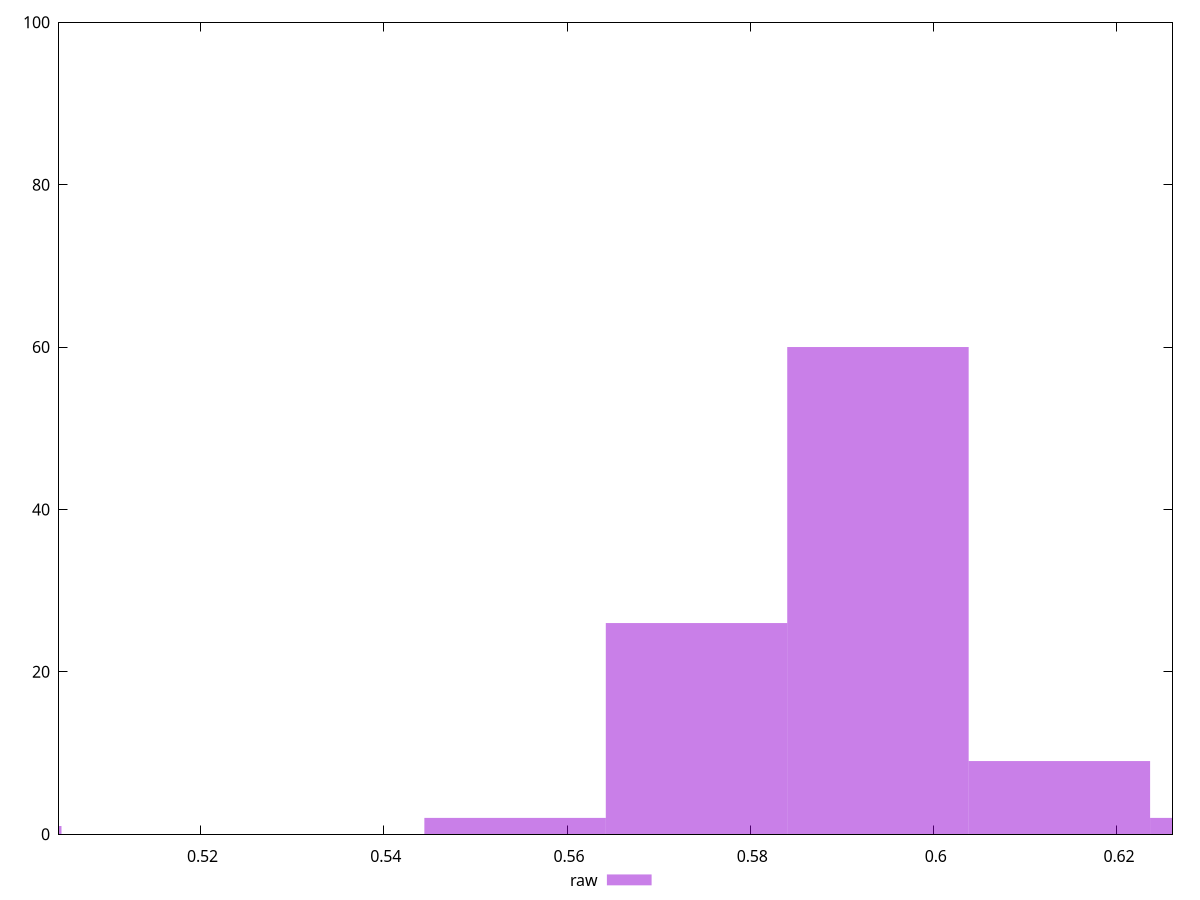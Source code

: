 reset

$raw <<EOF
0.494937195262494 1
0.574127146504493 26
0.5939246343149928 60
0.6137221221254926 9
0.5543296586939933 2
0.6335196099359923 2
EOF

set key outside below
set boxwidth 0.01979748781049976
set xrange [0.5045646788918318:0.6260646888521699]
set yrange [0:100]
set trange [0:100]
set style fill transparent solid 0.5 noborder
set terminal svg size 640, 490 enhanced background rgb 'white'
set output "reports/report_00033_2021-03-01T14-23-16.841Z/meta/pScore/samples/astro-inner-cached/raw/histogram.svg"

plot $raw title "raw" with boxes

reset
